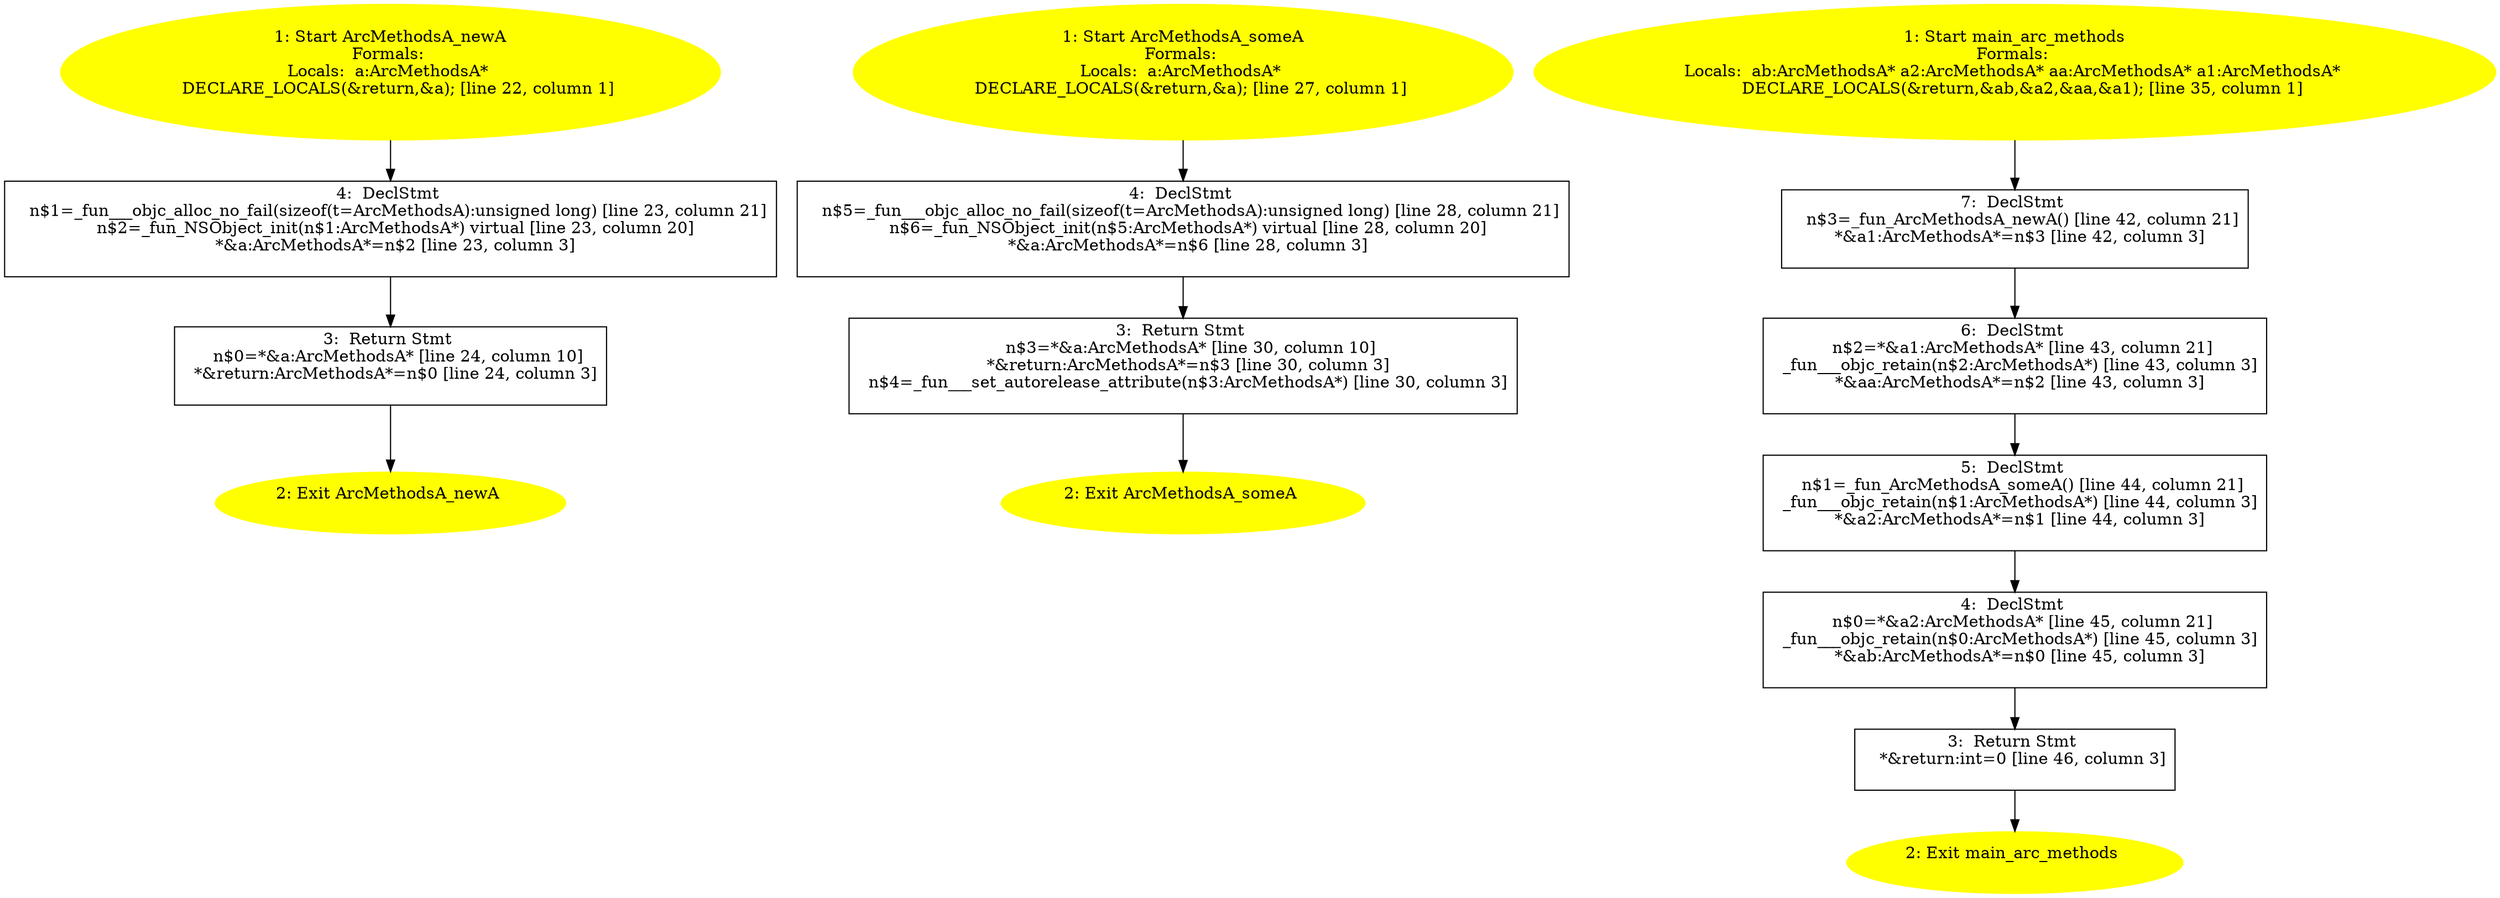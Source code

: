/* @generated */
digraph iCFG {
"newA#ArcMethodsA#class.8f73d571693162b8fe59ae9b171012f1_1" [label="1: Start ArcMethodsA_newA\nFormals: \nLocals:  a:ArcMethodsA* \n   DECLARE_LOCALS(&return,&a); [line 22, column 1]\n " color=yellow style=filled]
	

	 "newA#ArcMethodsA#class.8f73d571693162b8fe59ae9b171012f1_1" -> "newA#ArcMethodsA#class.8f73d571693162b8fe59ae9b171012f1_4" ;
"newA#ArcMethodsA#class.8f73d571693162b8fe59ae9b171012f1_2" [label="2: Exit ArcMethodsA_newA \n  " color=yellow style=filled]
	

"newA#ArcMethodsA#class.8f73d571693162b8fe59ae9b171012f1_3" [label="3:  Return Stmt \n   n$0=*&a:ArcMethodsA* [line 24, column 10]\n  *&return:ArcMethodsA*=n$0 [line 24, column 3]\n " shape="box"]
	

	 "newA#ArcMethodsA#class.8f73d571693162b8fe59ae9b171012f1_3" -> "newA#ArcMethodsA#class.8f73d571693162b8fe59ae9b171012f1_2" ;
"newA#ArcMethodsA#class.8f73d571693162b8fe59ae9b171012f1_4" [label="4:  DeclStmt \n   n$1=_fun___objc_alloc_no_fail(sizeof(t=ArcMethodsA):unsigned long) [line 23, column 21]\n  n$2=_fun_NSObject_init(n$1:ArcMethodsA*) virtual [line 23, column 20]\n  *&a:ArcMethodsA*=n$2 [line 23, column 3]\n " shape="box"]
	

	 "newA#ArcMethodsA#class.8f73d571693162b8fe59ae9b171012f1_4" -> "newA#ArcMethodsA#class.8f73d571693162b8fe59ae9b171012f1_3" ;
"someA#ArcMethodsA#class.b84b222a4d332a9b8f3f1d6626af9c8f_1" [label="1: Start ArcMethodsA_someA\nFormals: \nLocals:  a:ArcMethodsA* \n   DECLARE_LOCALS(&return,&a); [line 27, column 1]\n " color=yellow style=filled]
	

	 "someA#ArcMethodsA#class.b84b222a4d332a9b8f3f1d6626af9c8f_1" -> "someA#ArcMethodsA#class.b84b222a4d332a9b8f3f1d6626af9c8f_4" ;
"someA#ArcMethodsA#class.b84b222a4d332a9b8f3f1d6626af9c8f_2" [label="2: Exit ArcMethodsA_someA \n  " color=yellow style=filled]
	

"someA#ArcMethodsA#class.b84b222a4d332a9b8f3f1d6626af9c8f_3" [label="3:  Return Stmt \n   n$3=*&a:ArcMethodsA* [line 30, column 10]\n  *&return:ArcMethodsA*=n$3 [line 30, column 3]\n  n$4=_fun___set_autorelease_attribute(n$3:ArcMethodsA*) [line 30, column 3]\n " shape="box"]
	

	 "someA#ArcMethodsA#class.b84b222a4d332a9b8f3f1d6626af9c8f_3" -> "someA#ArcMethodsA#class.b84b222a4d332a9b8f3f1d6626af9c8f_2" ;
"someA#ArcMethodsA#class.b84b222a4d332a9b8f3f1d6626af9c8f_4" [label="4:  DeclStmt \n   n$5=_fun___objc_alloc_no_fail(sizeof(t=ArcMethodsA):unsigned long) [line 28, column 21]\n  n$6=_fun_NSObject_init(n$5:ArcMethodsA*) virtual [line 28, column 20]\n  *&a:ArcMethodsA*=n$6 [line 28, column 3]\n " shape="box"]
	

	 "someA#ArcMethodsA#class.b84b222a4d332a9b8f3f1d6626af9c8f_4" -> "someA#ArcMethodsA#class.b84b222a4d332a9b8f3f1d6626af9c8f_3" ;
"main_arc_methods.6924ccbb58d8dbb03048861dcbd6134b_1" [label="1: Start main_arc_methods\nFormals: \nLocals:  ab:ArcMethodsA* a2:ArcMethodsA* aa:ArcMethodsA* a1:ArcMethodsA* \n   DECLARE_LOCALS(&return,&ab,&a2,&aa,&a1); [line 35, column 1]\n " color=yellow style=filled]
	

	 "main_arc_methods.6924ccbb58d8dbb03048861dcbd6134b_1" -> "main_arc_methods.6924ccbb58d8dbb03048861dcbd6134b_7" ;
"main_arc_methods.6924ccbb58d8dbb03048861dcbd6134b_2" [label="2: Exit main_arc_methods \n  " color=yellow style=filled]
	

"main_arc_methods.6924ccbb58d8dbb03048861dcbd6134b_3" [label="3:  Return Stmt \n   *&return:int=0 [line 46, column 3]\n " shape="box"]
	

	 "main_arc_methods.6924ccbb58d8dbb03048861dcbd6134b_3" -> "main_arc_methods.6924ccbb58d8dbb03048861dcbd6134b_2" ;
"main_arc_methods.6924ccbb58d8dbb03048861dcbd6134b_4" [label="4:  DeclStmt \n   n$0=*&a2:ArcMethodsA* [line 45, column 21]\n  _fun___objc_retain(n$0:ArcMethodsA*) [line 45, column 3]\n  *&ab:ArcMethodsA*=n$0 [line 45, column 3]\n " shape="box"]
	

	 "main_arc_methods.6924ccbb58d8dbb03048861dcbd6134b_4" -> "main_arc_methods.6924ccbb58d8dbb03048861dcbd6134b_3" ;
"main_arc_methods.6924ccbb58d8dbb03048861dcbd6134b_5" [label="5:  DeclStmt \n   n$1=_fun_ArcMethodsA_someA() [line 44, column 21]\n  _fun___objc_retain(n$1:ArcMethodsA*) [line 44, column 3]\n  *&a2:ArcMethodsA*=n$1 [line 44, column 3]\n " shape="box"]
	

	 "main_arc_methods.6924ccbb58d8dbb03048861dcbd6134b_5" -> "main_arc_methods.6924ccbb58d8dbb03048861dcbd6134b_4" ;
"main_arc_methods.6924ccbb58d8dbb03048861dcbd6134b_6" [label="6:  DeclStmt \n   n$2=*&a1:ArcMethodsA* [line 43, column 21]\n  _fun___objc_retain(n$2:ArcMethodsA*) [line 43, column 3]\n  *&aa:ArcMethodsA*=n$2 [line 43, column 3]\n " shape="box"]
	

	 "main_arc_methods.6924ccbb58d8dbb03048861dcbd6134b_6" -> "main_arc_methods.6924ccbb58d8dbb03048861dcbd6134b_5" ;
"main_arc_methods.6924ccbb58d8dbb03048861dcbd6134b_7" [label="7:  DeclStmt \n   n$3=_fun_ArcMethodsA_newA() [line 42, column 21]\n  *&a1:ArcMethodsA*=n$3 [line 42, column 3]\n " shape="box"]
	

	 "main_arc_methods.6924ccbb58d8dbb03048861dcbd6134b_7" -> "main_arc_methods.6924ccbb58d8dbb03048861dcbd6134b_6" ;
}
